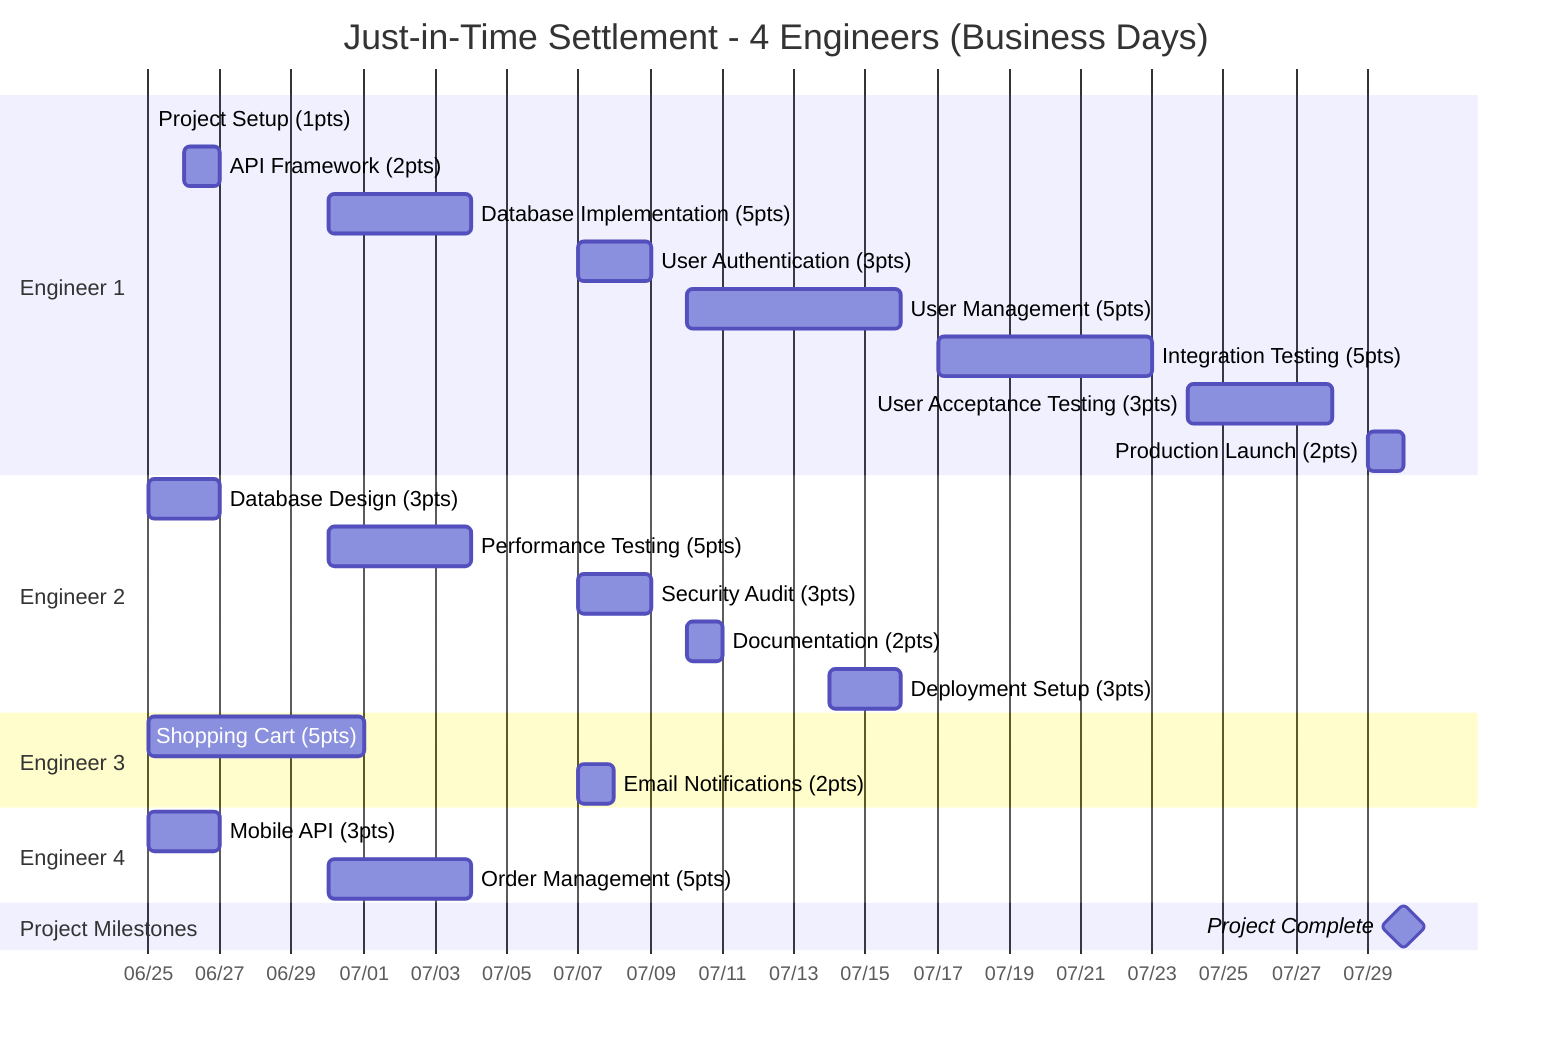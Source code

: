 gantt
    title Just-in-Time Settlement - 4 Engineers (Business Days)
    dateFormat YYYY-MM-DD
    axisFormat %m/%d

    section Engineer 1
    Project Setup (1pts)    :2025-06-25, 2025-06-25
    API Framework (2pts)    :2025-06-26, 2025-06-27
    Database Implementation (5pts)    :2025-06-30, 2025-07-04
    User Authentication (3pts)    :2025-07-07, 2025-07-09
    User Management (5pts)    :2025-07-10, 2025-07-16
    Integration Testing (5pts)    :2025-07-17, 2025-07-23
    User Acceptance Testing (3pts)    :2025-07-24, 2025-07-28
    Production Launch (2pts)    :2025-07-29, 2025-07-30

    section Engineer 2
    Database Design (3pts)    :2025-06-25, 2025-06-27
    Performance Testing (5pts)    :2025-06-30, 2025-07-04
    Security Audit (3pts)    :2025-07-07, 2025-07-09
    Documentation (2pts)    :2025-07-10, 2025-07-11
    Deployment Setup (3pts)    :2025-07-14, 2025-07-16

    section Engineer 3
    Shopping Cart (5pts)    :2025-06-25, 2025-07-01
    Email Notifications (2pts)    :2025-07-07, 2025-07-08

    section Engineer 4
    Mobile API (3pts)    :2025-06-25, 2025-06-27
    Order Management (5pts)    :2025-06-30, 2025-07-04

    section Project Milestones
    Project Complete    :milestone, 2025-07-30, 0d